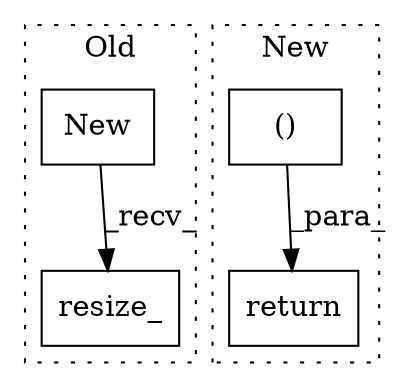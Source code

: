 digraph G {
subgraph cluster0 {
1 [label="resize_" a="32" s="4134,4222" l="8,1" shape="box"];
4 [label="New" a="32" s="4098" l="5" shape="box"];
label = "Old";
style="dotted";
}
subgraph cluster1 {
2 [label="return" a="41" s="4914" l="12" shape="box"];
3 [label="()" a="106" s="4926" l="56" shape="box"];
label = "New";
style="dotted";
}
3 -> 2 [label="_para_"];
4 -> 1 [label="_recv_"];
}